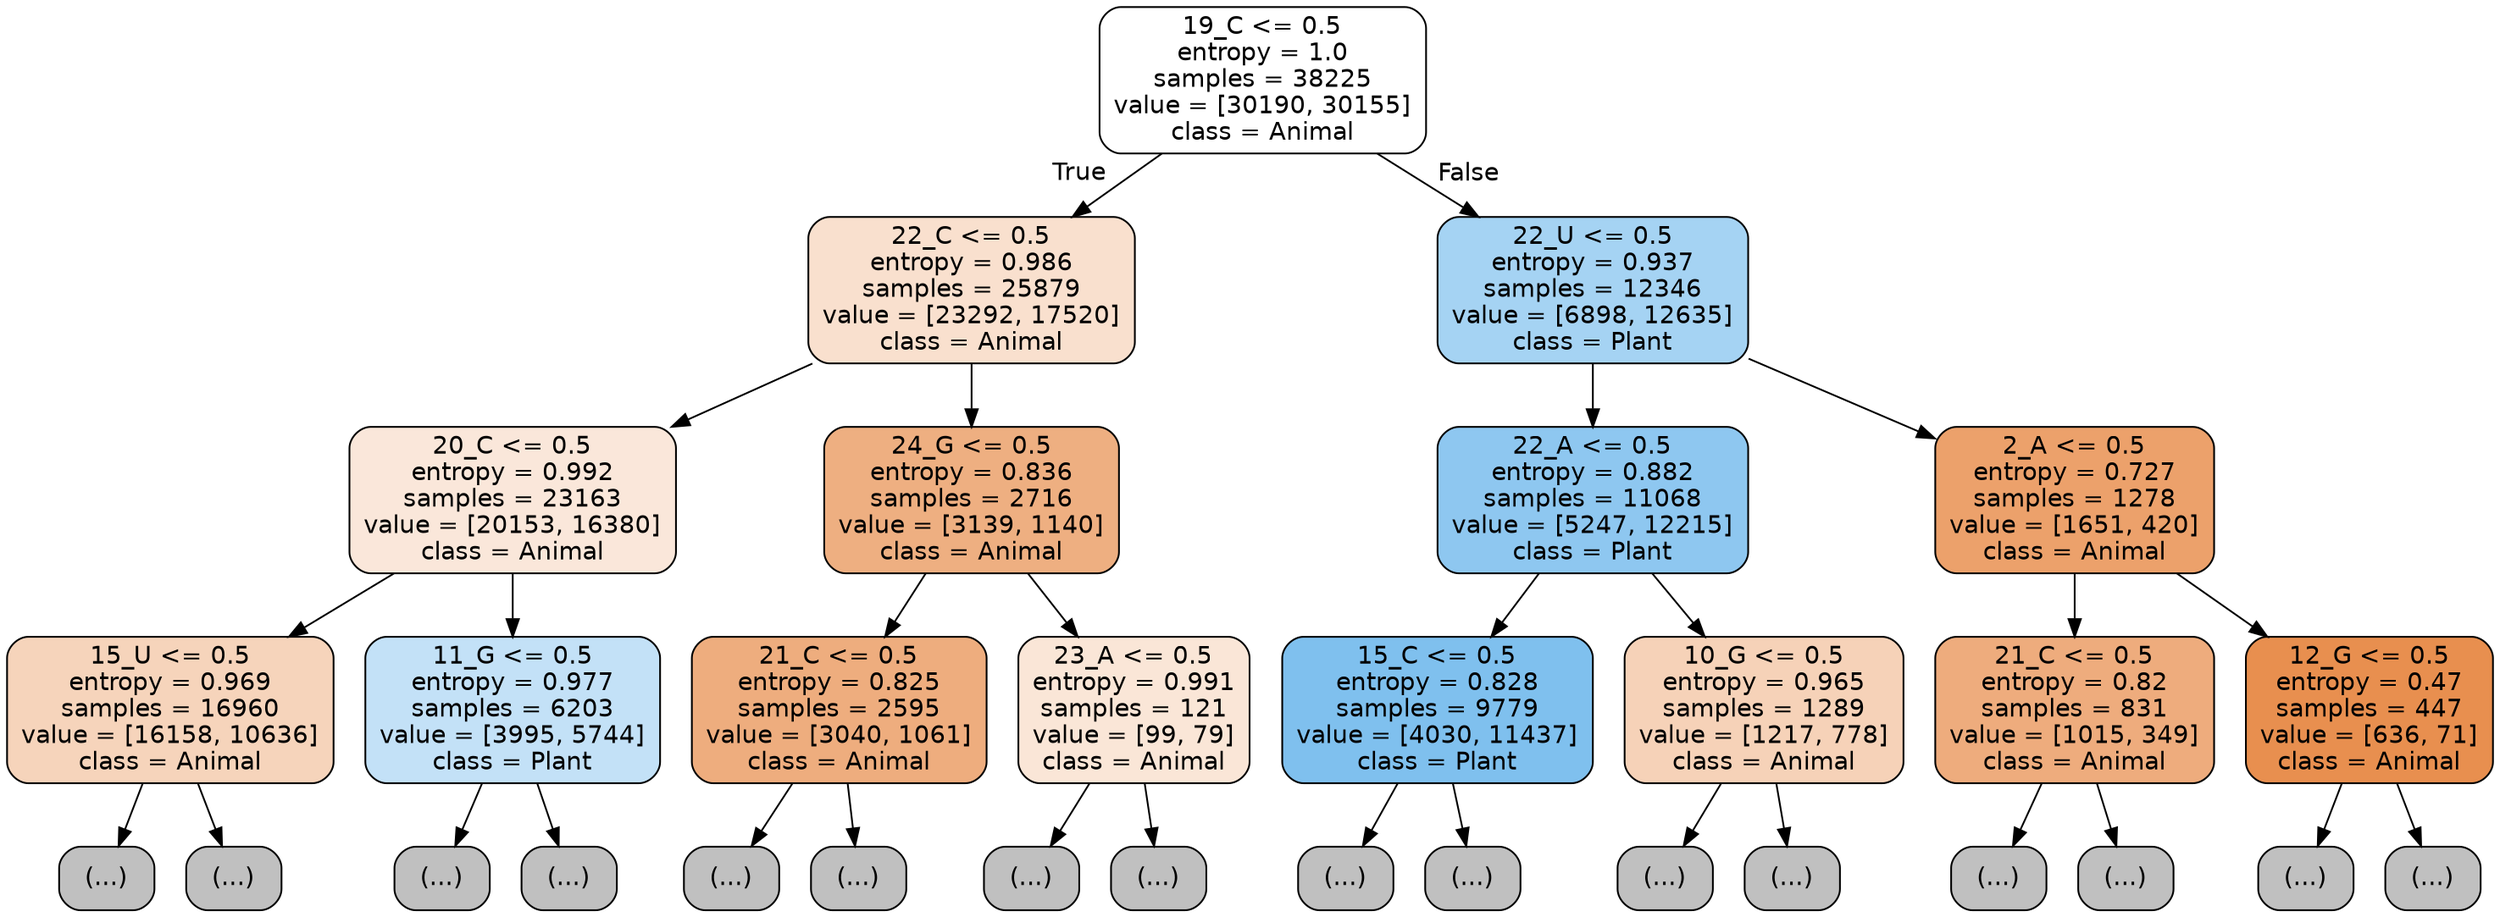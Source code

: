digraph Tree {
node [shape=box, style="filled, rounded", color="black", fontname="helvetica"] ;
edge [fontname="helvetica"] ;
0 [label="19_C <= 0.5\nentropy = 1.0\nsamples = 38225\nvalue = [30190, 30155]\nclass = Animal", fillcolor="#ffffff"] ;
1 [label="22_C <= 0.5\nentropy = 0.986\nsamples = 25879\nvalue = [23292, 17520]\nclass = Animal", fillcolor="#f9e0ce"] ;
0 -> 1 [labeldistance=2.5, labelangle=45, headlabel="True"] ;
2 [label="20_C <= 0.5\nentropy = 0.992\nsamples = 23163\nvalue = [20153, 16380]\nclass = Animal", fillcolor="#fae7da"] ;
1 -> 2 ;
3 [label="15_U <= 0.5\nentropy = 0.969\nsamples = 16960\nvalue = [16158, 10636]\nclass = Animal", fillcolor="#f6d4bb"] ;
2 -> 3 ;
4 [label="(...)", fillcolor="#C0C0C0"] ;
3 -> 4 ;
6371 [label="(...)", fillcolor="#C0C0C0"] ;
3 -> 6371 ;
8560 [label="11_G <= 0.5\nentropy = 0.977\nsamples = 6203\nvalue = [3995, 5744]\nclass = Plant", fillcolor="#c3e1f7"] ;
2 -> 8560 ;
8561 [label="(...)", fillcolor="#C0C0C0"] ;
8560 -> 8561 ;
10648 [label="(...)", fillcolor="#C0C0C0"] ;
8560 -> 10648 ;
11369 [label="24_G <= 0.5\nentropy = 0.836\nsamples = 2716\nvalue = [3139, 1140]\nclass = Animal", fillcolor="#eeaf81"] ;
1 -> 11369 ;
11370 [label="21_C <= 0.5\nentropy = 0.825\nsamples = 2595\nvalue = [3040, 1061]\nclass = Animal", fillcolor="#eead7e"] ;
11369 -> 11370 ;
11371 [label="(...)", fillcolor="#C0C0C0"] ;
11370 -> 11371 ;
12258 [label="(...)", fillcolor="#C0C0C0"] ;
11370 -> 12258 ;
12557 [label="23_A <= 0.5\nentropy = 0.991\nsamples = 121\nvalue = [99, 79]\nclass = Animal", fillcolor="#fae6d7"] ;
11369 -> 12557 ;
12558 [label="(...)", fillcolor="#C0C0C0"] ;
12557 -> 12558 ;
12631 [label="(...)", fillcolor="#C0C0C0"] ;
12557 -> 12631 ;
12644 [label="22_U <= 0.5\nentropy = 0.937\nsamples = 12346\nvalue = [6898, 12635]\nclass = Plant", fillcolor="#a5d3f3"] ;
0 -> 12644 [labeldistance=2.5, labelangle=-45, headlabel="False"] ;
12645 [label="22_A <= 0.5\nentropy = 0.882\nsamples = 11068\nvalue = [5247, 12215]\nclass = Plant", fillcolor="#8ec7f0"] ;
12644 -> 12645 ;
12646 [label="15_C <= 0.5\nentropy = 0.828\nsamples = 9779\nvalue = [4030, 11437]\nclass = Plant", fillcolor="#7fc0ee"] ;
12645 -> 12646 ;
12647 [label="(...)", fillcolor="#C0C0C0"] ;
12646 -> 12647 ;
15052 [label="(...)", fillcolor="#C0C0C0"] ;
12646 -> 15052 ;
15769 [label="10_G <= 0.5\nentropy = 0.965\nsamples = 1289\nvalue = [1217, 778]\nclass = Animal", fillcolor="#f6d2b8"] ;
12645 -> 15769 ;
15770 [label="(...)", fillcolor="#C0C0C0"] ;
15769 -> 15770 ;
16171 [label="(...)", fillcolor="#C0C0C0"] ;
15769 -> 16171 ;
16308 [label="2_A <= 0.5\nentropy = 0.727\nsamples = 1278\nvalue = [1651, 420]\nclass = Animal", fillcolor="#eca16b"] ;
12644 -> 16308 ;
16309 [label="21_C <= 0.5\nentropy = 0.82\nsamples = 831\nvalue = [1015, 349]\nclass = Animal", fillcolor="#eeac7d"] ;
16308 -> 16309 ;
16310 [label="(...)", fillcolor="#C0C0C0"] ;
16309 -> 16310 ;
16593 [label="(...)", fillcolor="#C0C0C0"] ;
16309 -> 16593 ;
16704 [label="12_G <= 0.5\nentropy = 0.47\nsamples = 447\nvalue = [636, 71]\nclass = Animal", fillcolor="#e88f4f"] ;
16308 -> 16704 ;
16705 [label="(...)", fillcolor="#C0C0C0"] ;
16704 -> 16705 ;
16772 [label="(...)", fillcolor="#C0C0C0"] ;
16704 -> 16772 ;
}